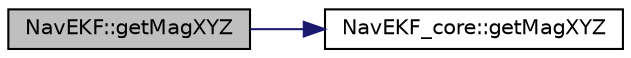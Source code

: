 digraph "NavEKF::getMagXYZ"
{
 // INTERACTIVE_SVG=YES
  edge [fontname="Helvetica",fontsize="10",labelfontname="Helvetica",labelfontsize="10"];
  node [fontname="Helvetica",fontsize="10",shape=record];
  rankdir="LR";
  Node1 [label="NavEKF::getMagXYZ",height=0.2,width=0.4,color="black", fillcolor="grey75", style="filled", fontcolor="black"];
  Node1 -> Node2 [color="midnightblue",fontsize="10",style="solid",fontname="Helvetica"];
  Node2 [label="NavEKF_core::getMagXYZ",height=0.2,width=0.4,color="black", fillcolor="white", style="filled",URL="$classNavEKF__core.html#a2fb18d5988bf7cd09d8b48d01f4d6170"];
}
